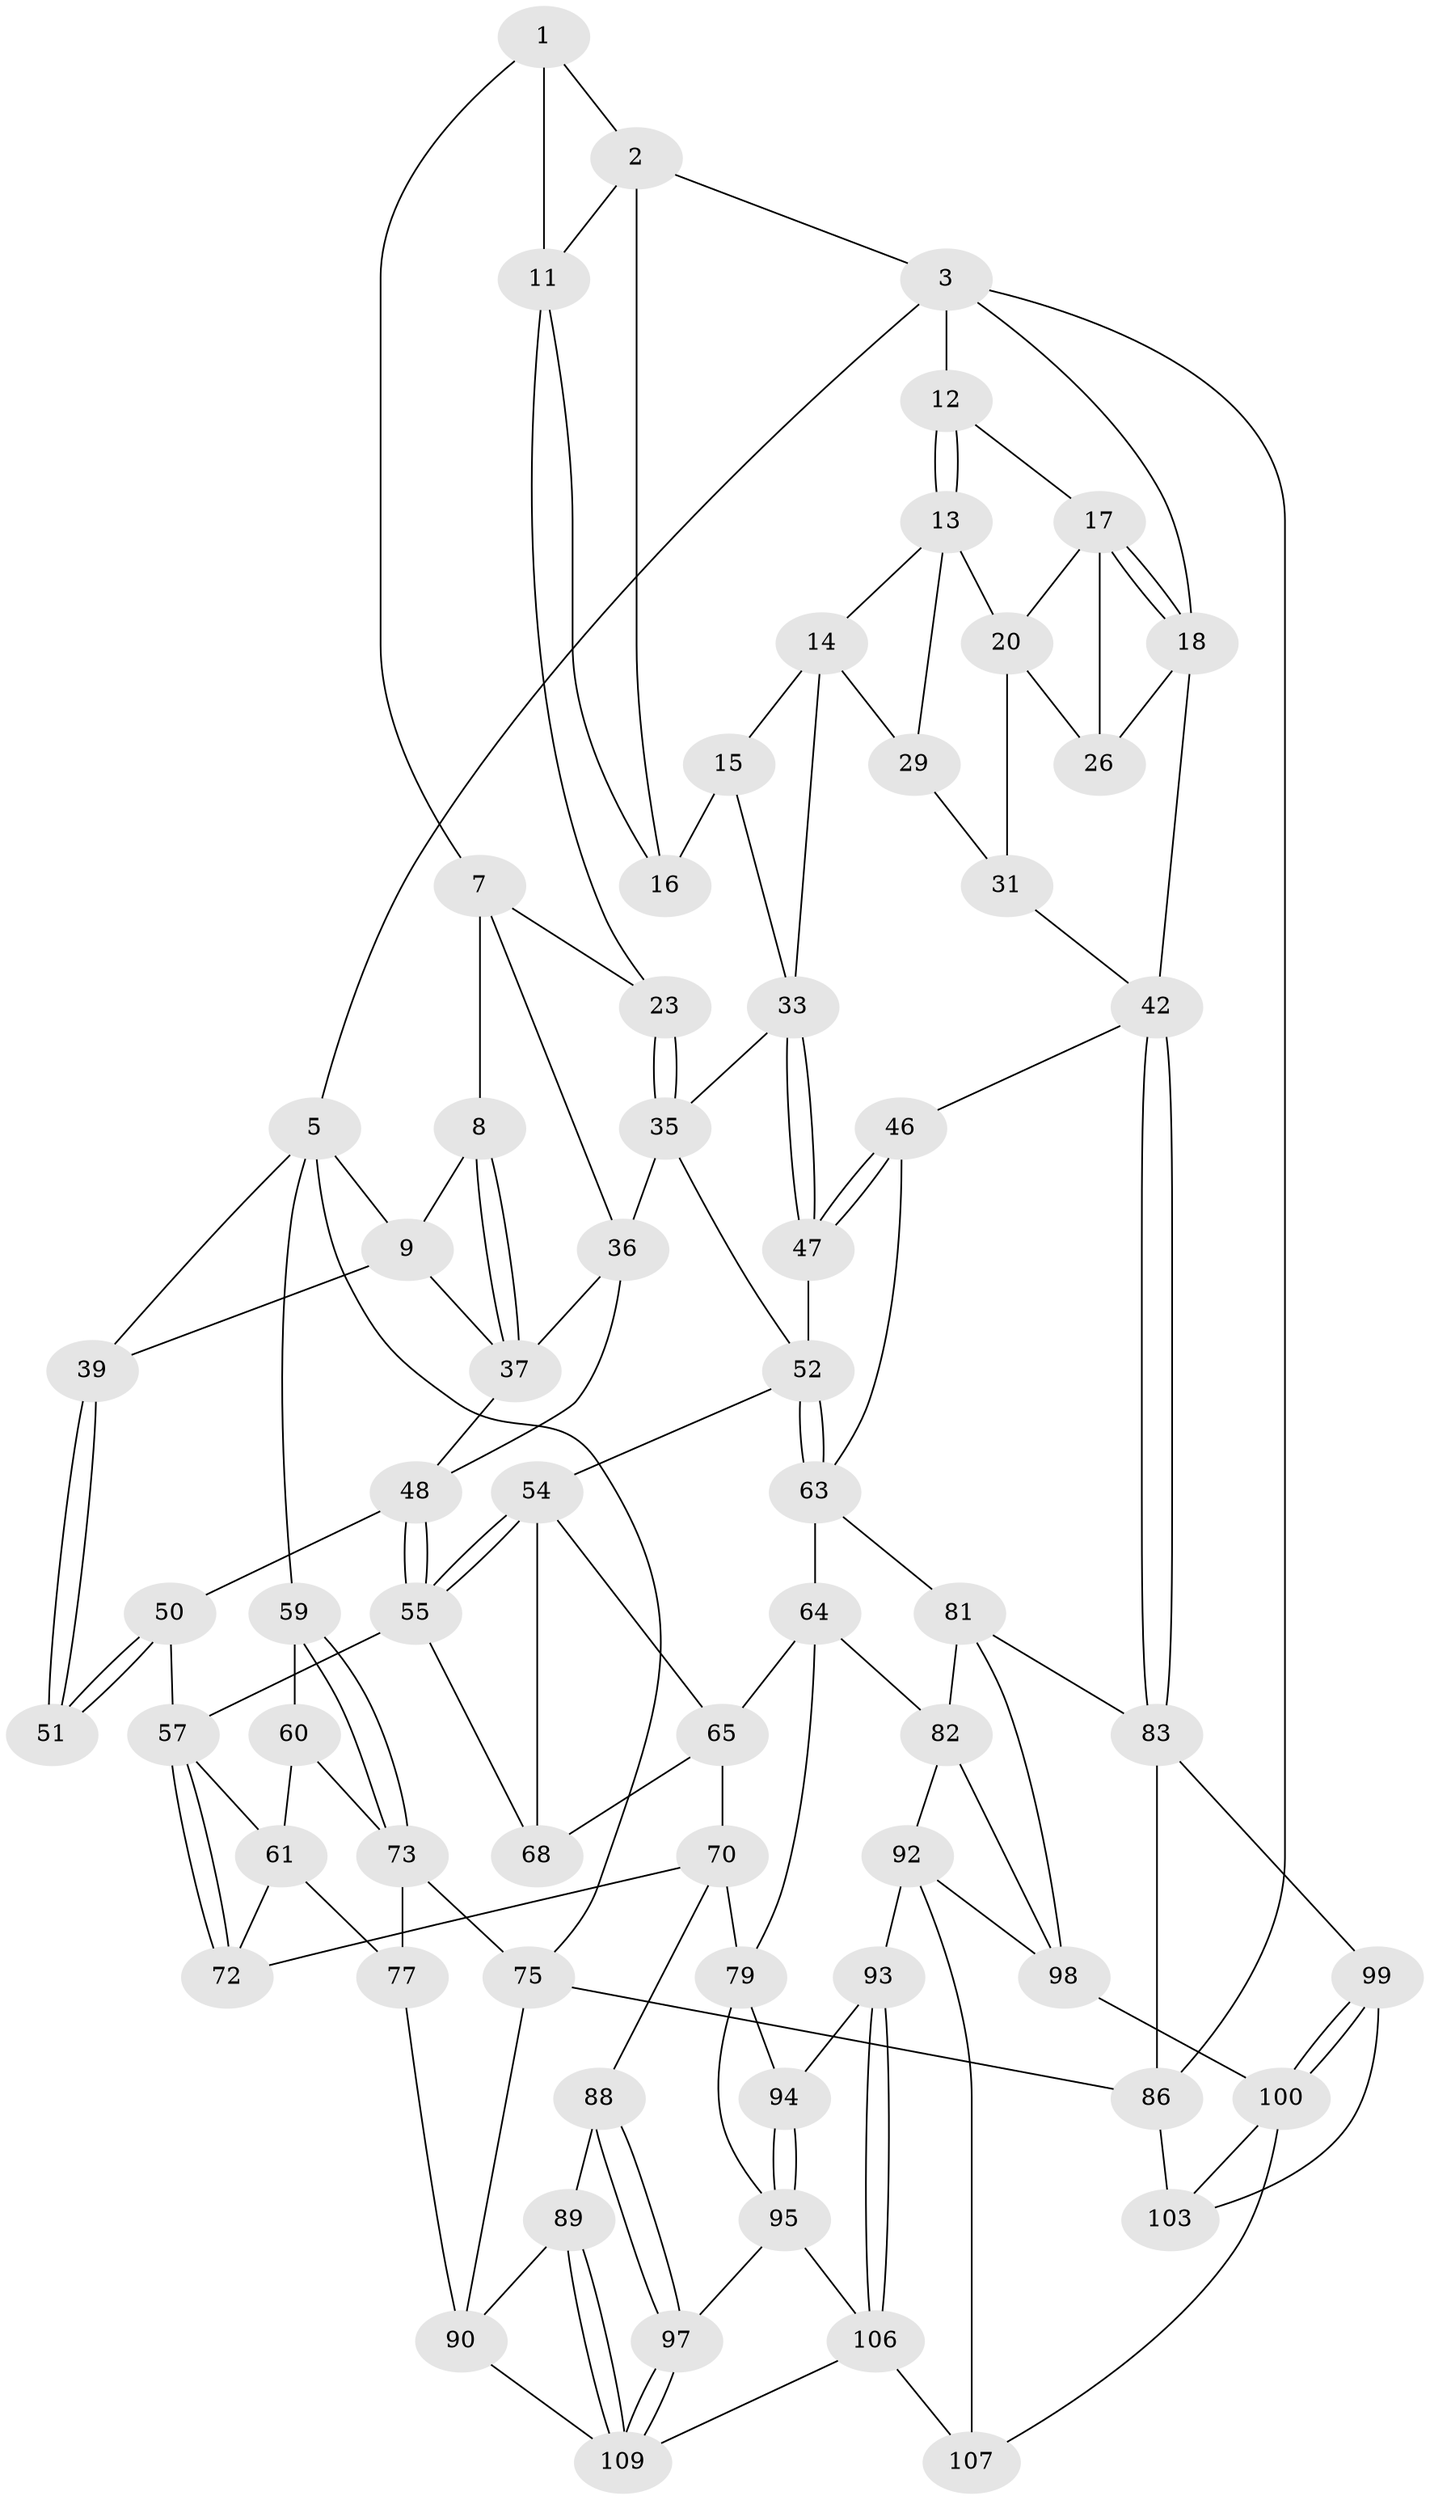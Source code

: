 // original degree distribution, {3: 0.02702702702702703, 4: 0.25225225225225223, 6: 0.24324324324324326, 5: 0.4774774774774775}
// Generated by graph-tools (version 1.1) at 2025/11/02/27/25 16:11:52]
// undirected, 67 vertices, 141 edges
graph export_dot {
graph [start="1"]
  node [color=gray90,style=filled];
  1 [pos="+0.4417966594126566+0",super="+6"];
  2 [pos="+0.6304382679886202+0",super="+10"];
  3 [pos="+0.7367544596759394+0",super="+4"];
  5 [pos="+0.18307327584708452+0",super="+40"];
  7 [pos="+0.3610962608141233+0.10706097814112107",super="+24"];
  8 [pos="+0.20409700060932456+0.0930848144215513"];
  9 [pos="+0.2012250838054236+0.09170180935295637",super="+38"];
  11 [pos="+0.43299079223965453+0.0929653079023436",super="+22"];
  12 [pos="+0.797326181105674+0.0055785843079856606"];
  13 [pos="+0.8044639576191515+0.08844297212184206",super="+21"];
  14 [pos="+0.7649473664045073+0.12138992585834467",super="+30"];
  15 [pos="+0.7262712813172566+0.14336593655071103",super="+32"];
  16 [pos="+0.5877164641454022+0.061549492200759684",super="+25"];
  17 [pos="+0.9304388177629606+0.05072732975116762",super="+19"];
  18 [pos="+1+0",super="+28"];
  20 [pos="+0.8490395783328575+0.10387333951943463",super="+27"];
  23 [pos="+0.448931097253005+0.2458547728876961"];
  26 [pos="+1+0.15116514020406183"];
  29 [pos="+0.8593579073186371+0.26210324657109996"];
  31 [pos="+0.882244854674887+0.2681772315517459"];
  33 [pos="+0.7221157226362028+0.318118436955934",super="+34"];
  35 [pos="+0.6046399698726518+0.3091926720235387",super="+44"];
  36 [pos="+0.42298931318414296+0.27394791887247544",super="+45"];
  37 [pos="+0.32367303575586565+0.2262945549724591",super="+41"];
  39 [pos="+0.05287742545893424+0.2176998021855803"];
  42 [pos="+1+0.5165737637394513",super="+43"];
  46 [pos="+0.935590460345476+0.5351178117945757"];
  47 [pos="+0.7365788568194003+0.4379244869977678"];
  48 [pos="+0.3692043059322424+0.40707482533865236",super="+49"];
  50 [pos="+0.14976776715257195+0.44884995000078537"];
  51 [pos="+0.13889992796331607+0.441194901444993"];
  52 [pos="+0.6828168240817813+0.47284802831309786",super="+53"];
  54 [pos="+0.5692034270857773+0.48430206341334503",super="+66"];
  55 [pos="+0.37477120384822843+0.48475325636729455",super="+56"];
  57 [pos="+0.2931803795641522+0.5939841001193734",super="+58"];
  59 [pos="+0+0.377400811167617"];
  60 [pos="+0.07338767928838377+0.4387813710884008",super="+62"];
  61 [pos="+0.04415980900034805+0.6059003451448369",super="+76"];
  63 [pos="+0.6763581403285365+0.5713090565098883",super="+67"];
  64 [pos="+0.6229762970709821+0.6488007629679158",super="+78"];
  65 [pos="+0.5765141559042863+0.6377944224905868",super="+69"];
  68 [pos="+0.44918966811215755+0.5665988941864342"];
  70 [pos="+0.42163297702773583+0.7893906655687402",super="+71"];
  72 [pos="+0.2953222138173685+0.7082398110266523"];
  73 [pos="+0+0.5846971903108512",super="+74"];
  75 [pos="+0+1"];
  77 [pos="+0.08835007386245697+0.8260099930994711"];
  79 [pos="+0.648347469154663+0.7755280709652068",super="+80"];
  81 [pos="+0.7943311987045353+0.7587756013893912",super="+85"];
  82 [pos="+0.7205112813502867+0.7601591008137792",super="+91"];
  83 [pos="+1+0.7512091527010152",super="+84"];
  86 [pos="+1+1",super="+87"];
  88 [pos="+0.23876962927338033+0.8760088216585014"];
  89 [pos="+0.20495532063824473+0.9136160205604537"];
  90 [pos="+0.15174357987949885+0.9171958930802271",super="+110"];
  92 [pos="+0.6343560932849927+0.9148907987634327",super="+102"];
  93 [pos="+0.589131741827966+0.9141580280098174"];
  94 [pos="+0.5837370274914999+0.9098250776730303"];
  95 [pos="+0.4369628662772874+0.8283712140114259",super="+96"];
  97 [pos="+0.38027210446152215+0.9177687379064572"];
  98 [pos="+0.7586413270141382+0.9583500655977267",super="+101"];
  99 [pos="+0.9037331051427551+0.8732372056834335"];
  100 [pos="+0.7920113260579992+1",super="+105"];
  103 [pos="+0.9176298719041913+0.8956665313506679",super="+104"];
  106 [pos="+0.5558341685744386+1",super="+108"];
  107 [pos="+0.637113274855878+1"];
  109 [pos="+0.3383177061971015+0.9940733723484165",super="+111"];
  1 -- 2;
  1 -- 11;
  1 -- 7;
  2 -- 3;
  2 -- 16;
  2 -- 11;
  3 -- 12;
  3 -- 18;
  3 -- 5;
  3 -- 86;
  5 -- 9;
  5 -- 59;
  5 -- 75;
  5 -- 39;
  7 -- 8;
  7 -- 23;
  7 -- 36;
  8 -- 9;
  8 -- 37;
  8 -- 37;
  9 -- 39;
  9 -- 37;
  11 -- 23;
  11 -- 16;
  12 -- 13;
  12 -- 13;
  12 -- 17;
  13 -- 14;
  13 -- 29;
  13 -- 20;
  14 -- 15;
  14 -- 33;
  14 -- 29;
  15 -- 16 [weight=2];
  15 -- 33;
  17 -- 18;
  17 -- 18;
  17 -- 26;
  17 -- 20;
  18 -- 26;
  18 -- 42;
  20 -- 26;
  20 -- 31;
  23 -- 35;
  23 -- 35;
  29 -- 31;
  31 -- 42;
  33 -- 47;
  33 -- 47;
  33 -- 35;
  35 -- 36;
  35 -- 52;
  36 -- 37;
  36 -- 48;
  37 -- 48;
  39 -- 51;
  39 -- 51;
  42 -- 83;
  42 -- 83;
  42 -- 46;
  46 -- 47;
  46 -- 47;
  46 -- 63;
  47 -- 52;
  48 -- 55;
  48 -- 55;
  48 -- 50;
  50 -- 51;
  50 -- 51;
  50 -- 57;
  52 -- 63;
  52 -- 63;
  52 -- 54;
  54 -- 55;
  54 -- 55;
  54 -- 65;
  54 -- 68;
  55 -- 57;
  55 -- 68;
  57 -- 72;
  57 -- 72;
  57 -- 61;
  59 -- 60;
  59 -- 73;
  59 -- 73;
  60 -- 73;
  60 -- 61;
  61 -- 72;
  61 -- 77;
  63 -- 64;
  63 -- 81;
  64 -- 65;
  64 -- 82;
  64 -- 79;
  65 -- 68;
  65 -- 70;
  70 -- 79;
  70 -- 72;
  70 -- 88;
  73 -- 75;
  73 -- 77;
  75 -- 86;
  75 -- 90;
  77 -- 90;
  79 -- 94;
  79 -- 95;
  81 -- 82;
  81 -- 98;
  81 -- 83;
  82 -- 92;
  82 -- 98;
  83 -- 86;
  83 -- 99;
  86 -- 103 [weight=2];
  88 -- 89;
  88 -- 97;
  88 -- 97;
  89 -- 90;
  89 -- 109;
  89 -- 109;
  90 -- 109;
  92 -- 93;
  92 -- 98;
  92 -- 107;
  93 -- 94;
  93 -- 106;
  93 -- 106;
  94 -- 95;
  94 -- 95;
  95 -- 97;
  95 -- 106;
  97 -- 109;
  97 -- 109;
  98 -- 100;
  99 -- 100;
  99 -- 100;
  99 -- 103;
  100 -- 107;
  100 -- 103;
  106 -- 107;
  106 -- 109;
}

